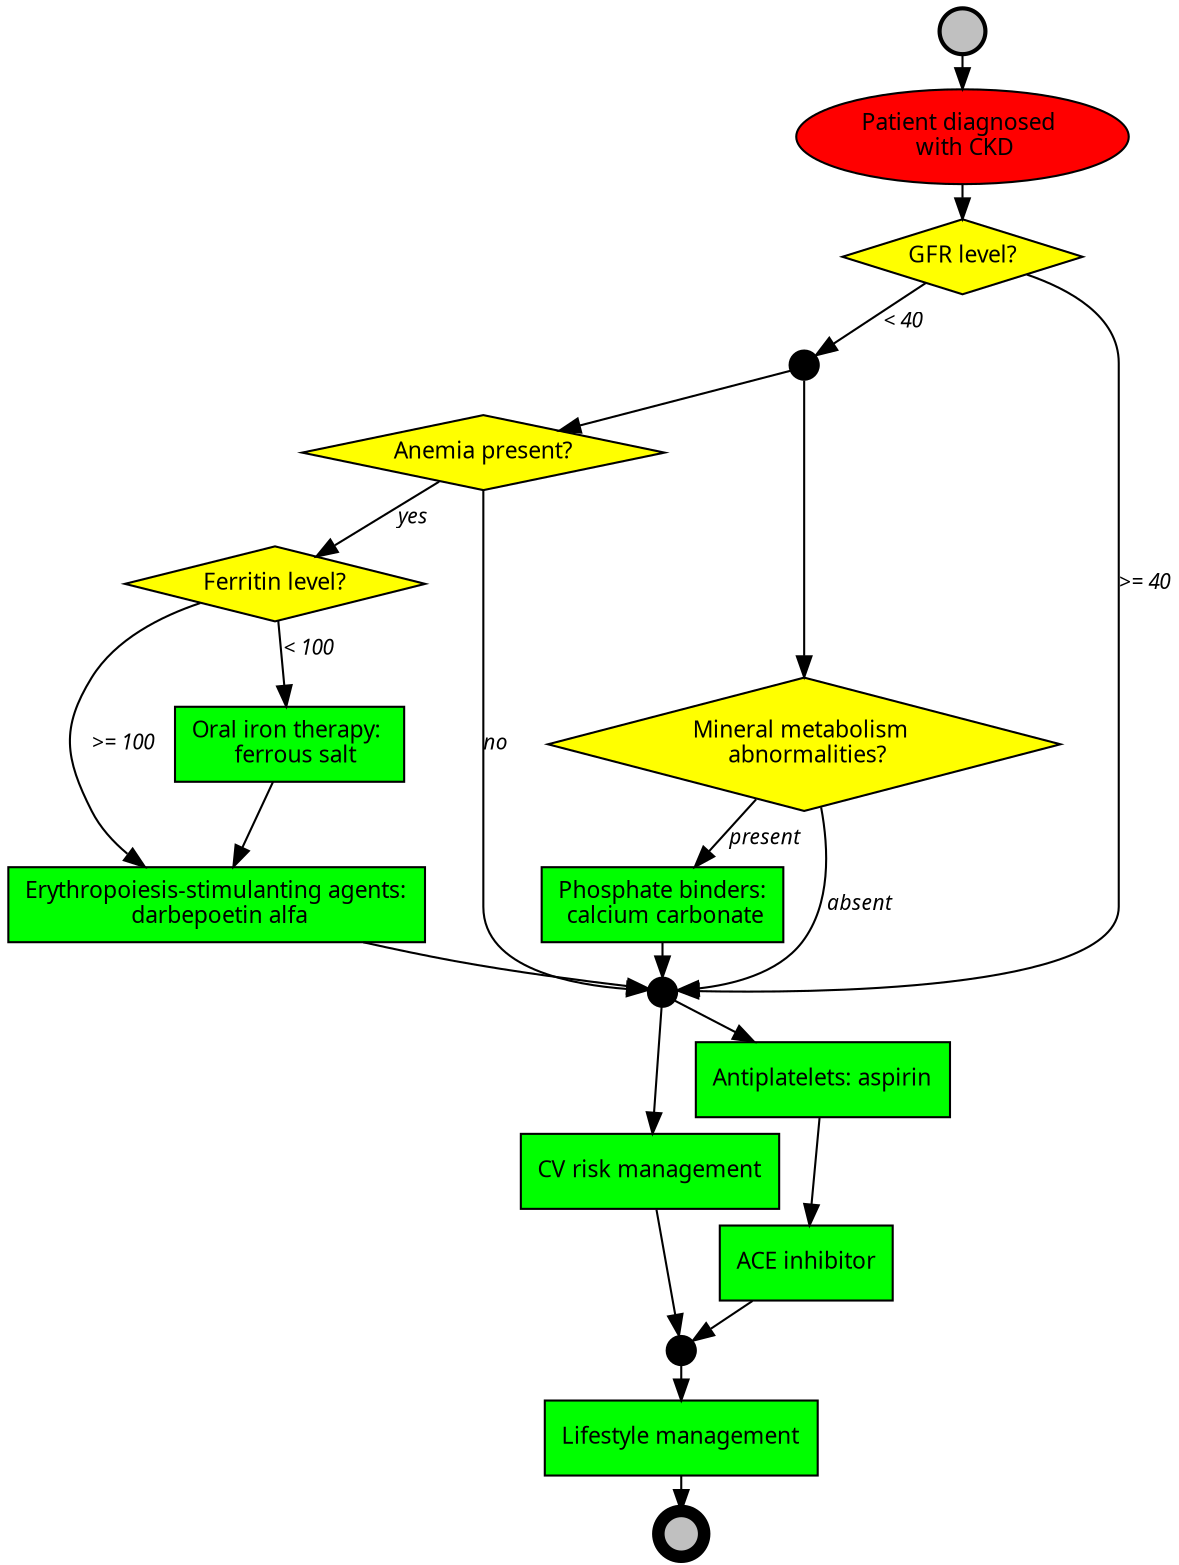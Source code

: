 // CKD - chronic kidney disease
// simplfied for the AIME paper
// version 6 -- customised for the pseudo-code representation

digraph CKD {
	ranksep=0.1;
node [shape=box, style=filled, fillcolor=green, fontname=Calibri, fontsize=11];
edge [fontname="Calibri Italic", fontsize=10];

// Context
c_ckd [label="Patient diagnosed \n with CKD", shape=oval, style=filled, fillcolor=red];

// Actions
a_phosphate_binders [label="Phosphate binders:\n calcium carbonate"];
a_cv_risk_management [label="CV risk management"];
a_epo_agents [label="Erythropoiesis-stimulanting agents:\n darbepoetin alfa"];
a_iron_therapy [label="Oral iron therapy: \n  ferrous salt"];
a_antiplatelets [label="Antiplatelets: aspirin"];
a_ace_inhibitors [label="ACE inhibitor"];
a_lifestyle_management [label="Lifestyle management"];


// Decisions
d_gfr [shape=diamond, fillcolor=yellow, label="GFR level?"];
d_anemia_present [shape=diamond, fillcolor=yellow, label="Anemia present?"];
d_metabolism_anomalies_present [shape=diamond, fillcolor=yellow, label="Mineral metabolism \n abnormalities?"];
d_iron_level [shape=diamond, fillcolor=yellow, label="Ferritin level?"];

// Parallel gateways
p1 [shape=circle, label="", width=0.2, fillcolor=black];
p2 [shape=circle, label="", width=0.2, fillcolor=black];
p3 [shape=circle, label="", width=0.2, fillcolor=black];

// Event nodes
e_start [shape=circle, label="", width=0.3, penwidth=2, fillcolor="gray"];
e_end [shape=circle, label="", width=0.3, penwidth=6, fillcolor="gray"];


// Arcs
e_start -> c_ckd;
c_ckd -> d_gfr;
d_gfr -> p1 [label="< 40"];
d_gfr -> p2 [label=">= 40"];
p1 -> d_anemia_present;
p1 -> d_metabolism_anomalies_present;
d_anemia_present -> d_iron_level [label="yes"];
d_anemia_present -> p2 [label = "no"];
d_iron_level -> a_iron_therapy [label="< 100"];
d_iron_level -> a_epo_agents [label=">= 100"];
a_iron_therapy -> a_epo_agents;
a_epo_agents -> p2;
d_metabolism_anomalies_present -> a_phosphate_binders [label="present"];
a_phosphate_binders -> p2;
d_metabolism_anomalies_present -> p2 [label="absent"];

p2 -> a_cv_risk_management;
p2 -> a_antiplatelets;
a_antiplatelets -> a_ace_inhibitors;
a_cv_risk_management -> p3;
a_ace_inhibitors -> p3;
p3 -> a_lifestyle_management;
a_lifestyle_management -> e_end;
}